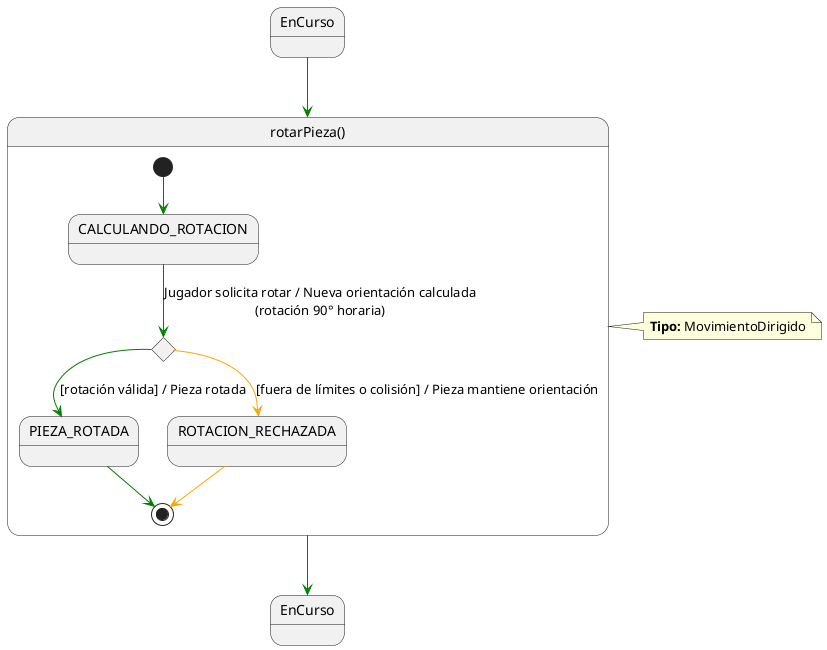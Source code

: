 @startuml

state EnCurso
state EnCurso2 as "EnCurso"

state rotarPieza as "rotarPieza()"{

  [*] -[#green]-> CALCULANDO_ROTACION

  state c <<choice>>

  CALCULANDO_ROTACION -[#green]-> c : Jugador solicita rotar / Nueva orientación calculada\n(rotación 90° horaria)

  c -[#green]-> PIEZA_ROTADA : [rotación válida] / Pieza rotada
  c -[#orange]-> ROTACION_RECHAZADA : [fuera de límites o colisión] / Pieza mantiene orientación

  PIEZA_ROTADA -[#green]-> [*]
  ROTACION_RECHAZADA -[#orange]-> [*]

}

note right of rotarPieza
  **Tipo:** MovimientoDirigido
end note

EnCurso -d[#green]-> rotarPieza
rotarPieza -[#green]-> EnCurso2

@enduml
